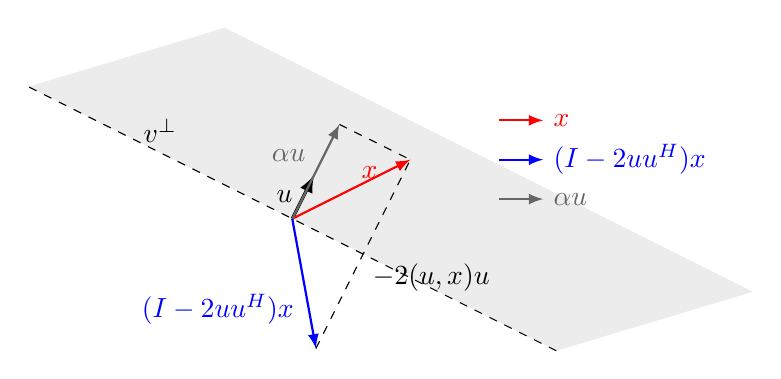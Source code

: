 \begin{tikzpicture}[scale=1.25,>=latex]
    % coordinates (numerical values computed above)
    \coordinate (O) at (0,0);
    \coordinate (u) at (0.447,0.894);
    \coordinate (x) at (1.200,0.600);
    \coordinate (proj) at (0.479,0.958);
    \coordinate (xp) at (0.241,-1.318);

    % perpendicular direction for the hyperplane (rotate u by 90 deg)
    \coordinate (d) at (-0.894,0.447);

    % shaded hyperplane band (parallelogram centered at origin)
    \fill[gray!15] ($(O)!-3!(d)$) -- ($(O)!3!(d)$) -- ($(O)!3!(d)+(2,0.6)$) -- ($(O)!-3!(d)+(2,0.6)$) -- cycle;

    % draw the hyperplane line (long)
    \draw[dashed] ($(O)!-3!(d)$) -- ($(O)!3!(d)$) node[near end,above] {$v^\perp$};

    % draw u
    \draw[->,very thick] (O) -- ($(O)!0.5!(u)$) node[midway,left] {$u$};

    % draw x and its decomposition
    \draw[->,thick,red] (O) -- (x) node[midway,above right] {$x$};
    \draw[->,thick, gray!80!black] (O) -- (proj) node[midway,above left] {$\alpha u$};
    \draw[dashed] (proj) -- (x);

    % draw reflected vector
    \draw[->,thick,blue] (O) -- (xp) node[midway,below left] {$(I-2uu^H)x$};
    % annotate the reflected component both above and below the hyperplane
    \draw[dashed] (xp) -- ($(u)!1!(x)$) node[midway,below right] {$-2(u,x)u$};

    % small legend
    \begin{scope}[shift={(2.1,1.0)}]
        \draw[->,thick,red] (0,0) -- (0.45,0) node[right] {$x$};
        \draw[->,thick,blue] (0,-0.4) -- (0.45,-0.4) node[right] {$(I-2uu^H)x$};
        \draw[->,thick,gray!80!black] (0,-0.8) -- (0.45,-0.8) node[right] {$\alpha u$};
    \end{scope}
\end{tikzpicture}
